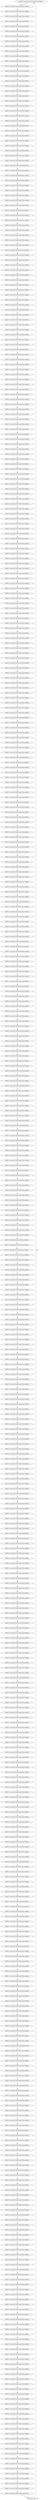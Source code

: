 digraph {
Node0x3ac73f0[label="LEGUP_F_main_BB_reducewindowloop_bodydim..."];
Node0x3ac7250[label="LEGUP_0"];
Node0x3ac7250 -> Node0x3ac73f0[label="start"];
Node0x3ac7250 -> Node0x3ac7250[label="~start"];
Node0x3ac75c0[label="LEGUP_F_main_BB_reducewindowloop_bodydim..."];
Node0x3ac73f0 -> Node0x3ac75c0;
Node0x3ac76d0[label="LEGUP_F_main_BB_reducewindowloop_bodydim..."];
Node0x3ac75c0 -> Node0x3ac76d0;
Node0x3ac7810[label="LEGUP_F_main_BB_reducewindowloop_bodydim..."];
Node0x3ac76d0 -> Node0x3ac7810;
Node0x3ac7950[label="LEGUP_F_main_BB_reducewindowloop_bodydim..."];
Node0x3ac7810 -> Node0x3ac7950;
Node0x3ac7a90[label="LEGUP_F_main_BB_reducewindowloop_bodydim..."];
Node0x3ac7950 -> Node0x3ac7a90;
Node0x3ac7bd0[label="LEGUP_F_main_BB_reducewindowloop_bodydim..."];
Node0x3ac7a90 -> Node0x3ac7bd0;
Node0x3ac7d10[label="LEGUP_F_main_BB_reducewindowloop_bodydim..."];
Node0x3ac7bd0 -> Node0x3ac7d10;
Node0x3ac7e50[label="LEGUP_F_main_BB_reducewindowloop_bodydim..."];
Node0x3ac7d10 -> Node0x3ac7e50;
Node0x3ac7f90[label="LEGUP_F_main_BB_reducewindowloop_bodydim..."];
Node0x3ac7e50 -> Node0x3ac7f90;
Node0x3c398b0[label="LEGUP_F_main_BB_reducewindowloop_bodydim..."];
Node0x3ac7f90 -> Node0x3c398b0;
Node0x3c399b0[label="LEGUP_F_main_BB_reducewindowloop_bodydim..."];
Node0x3c398b0 -> Node0x3c399b0;
Node0x3c39af0[label="LEGUP_F_main_BB_reducewindowloop_bodydim..."];
Node0x3c399b0 -> Node0x3c39af0;
Node0x3c39c30[label="LEGUP_F_main_BB_reducewindowloop_bodydim..."];
Node0x3c39af0 -> Node0x3c39c30;
Node0x3c39d70[label="LEGUP_F_main_BB_reducewindowloop_bodydim..."];
Node0x3c39c30 -> Node0x3c39d70;
Node0x3c39eb0[label="LEGUP_F_main_BB_reducewindowloop_bodydim..."];
Node0x3c39d70 -> Node0x3c39eb0;
Node0x3c39ff0[label="LEGUP_F_main_BB_reducewindowloop_bodydim..."];
Node0x3c39eb0 -> Node0x3c39ff0;
Node0x3c3a130[label="LEGUP_F_main_BB_reducewindowloop_bodydim..."];
Node0x3c39ff0 -> Node0x3c3a130;
Node0x3c3a270[label="LEGUP_F_main_BB_reducewindowloop_bodydim..."];
Node0x3c3a130 -> Node0x3c3a270;
Node0x3c3a3b0[label="LEGUP_F_main_BB_reducewindowloop_bodydim..."];
Node0x3c3a270 -> Node0x3c3a3b0;
Node0x3c3a4f0[label="LEGUP_F_main_BB_reducewindowloop_bodydim..."];
Node0x3c3a3b0 -> Node0x3c3a4f0;
Node0x3c3a630[label="LEGUP_F_main_BB_reducewindowloop_bodydim..."];
Node0x3c3a4f0 -> Node0x3c3a630;
Node0x3c3a770[label="LEGUP_F_main_BB_reducewindowloop_bodydim..."];
Node0x3c3a630 -> Node0x3c3a770;
Node0x3c3a8b0[label="LEGUP_F_main_BB_reducewindowloop_bodydim..."];
Node0x3c3a770 -> Node0x3c3a8b0;
Node0x3c3a9f0[label="LEGUP_F_main_BB_reducewindowloop_bodydim..."];
Node0x3c3a8b0 -> Node0x3c3a9f0;
Node0x3c3ab30[label="LEGUP_F_main_BB_reducewindowloop_bodydim..."];
Node0x3c3a9f0 -> Node0x3c3ab30;
Node0x3c3ac70[label="LEGUP_F_main_BB_reducewindowloop_bodydim..."];
Node0x3c3ab30 -> Node0x3c3ac70;
Node0x3c3adb0[label="LEGUP_F_main_BB_reducewindowloop_bodydim..."];
Node0x3c3ac70 -> Node0x3c3adb0;
Node0x3c3aef0[label="LEGUP_F_main_BB_reducewindowloop_bodydim..."];
Node0x3c3adb0 -> Node0x3c3aef0;
Node0x3c3b030[label="LEGUP_F_main_BB_reducewindowloop_bodydim..."];
Node0x3c3aef0 -> Node0x3c3b030;
Node0x3c3b170[label="LEGUP_F_main_BB_reducewindowloop_bodydim..."];
Node0x3c3b030 -> Node0x3c3b170;
Node0x3c3b2b0[label="LEGUP_F_main_BB_reducewindowloop_bodydim..."];
Node0x3c3b170 -> Node0x3c3b2b0;
Node0x3c3b3f0[label="LEGUP_F_main_BB_reducewindowloop_bodydim..."];
Node0x3c3b2b0 -> Node0x3c3b3f0;
Node0x3c3b530[label="LEGUP_F_main_BB_reducewindowloop_bodydim..."];
Node0x3c3b3f0 -> Node0x3c3b530;
Node0x3c3b670[label="LEGUP_F_main_BB_reducewindowloop_bodydim..."];
Node0x3c3b530 -> Node0x3c3b670;
Node0x3c3b7b0[label="LEGUP_F_main_BB_reducewindowloop_bodydim..."];
Node0x3c3b670 -> Node0x3c3b7b0;
Node0x3c3b8f0[label="LEGUP_F_main_BB_reducewindowloop_bodydim..."];
Node0x3c3b7b0 -> Node0x3c3b8f0;
Node0x3c3ba30[label="LEGUP_F_main_BB_reducewindowloop_bodydim..."];
Node0x3c3b8f0 -> Node0x3c3ba30;
Node0x3c3bb70[label="LEGUP_F_main_BB_reducewindowloop_bodydim..."];
Node0x3c3ba30 -> Node0x3c3bb70;
Node0x3c3bcb0[label="LEGUP_F_main_BB_reducewindowloop_bodydim..."];
Node0x3c3bb70 -> Node0x3c3bcb0;
Node0x3c3bdf0[label="LEGUP_F_main_BB_reducewindowloop_bodydim..."];
Node0x3c3bcb0 -> Node0x3c3bdf0;
Node0x3c3bf30[label="LEGUP_F_main_BB_reducewindowloop_bodydim..."];
Node0x3c3bdf0 -> Node0x3c3bf30;
Node0x3c3c070[label="LEGUP_F_main_BB_reducewindowloop_bodydim..."];
Node0x3c3bf30 -> Node0x3c3c070;
Node0x3c3c1b0[label="LEGUP_F_main_BB_reducewindowloop_bodydim..."];
Node0x3c3c070 -> Node0x3c3c1b0;
Node0x3c3c2f0[label="LEGUP_F_main_BB_reducewindowloop_bodydim..."];
Node0x3c3c1b0 -> Node0x3c3c2f0;
Node0x3c3c430[label="LEGUP_F_main_BB_reducewindowloop_bodydim..."];
Node0x3c3c2f0 -> Node0x3c3c430;
Node0x3c3c570[label="LEGUP_F_main_BB_reducewindowloop_bodydim..."];
Node0x3c3c430 -> Node0x3c3c570;
Node0x3c3c6b0[label="LEGUP_F_main_BB_reducewindowloop_bodydim..."];
Node0x3c3c570 -> Node0x3c3c6b0;
Node0x3c3c7f0[label="LEGUP_F_main_BB_reducewindowloop_bodydim..."];
Node0x3c3c6b0 -> Node0x3c3c7f0;
Node0x3c3c930[label="LEGUP_F_main_BB_reducewindowloop_bodydim..."];
Node0x3c3c7f0 -> Node0x3c3c930;
Node0x3c3ca70[label="LEGUP_F_main_BB_reducewindowloop_bodydim..."];
Node0x3c3c930 -> Node0x3c3ca70;
Node0x3c3cbb0[label="LEGUP_F_main_BB_reducewindowloop_bodydim..."];
Node0x3c3ca70 -> Node0x3c3cbb0;
Node0x3c3ccf0[label="LEGUP_F_main_BB_reducewindowloop_bodydim..."];
Node0x3c3cbb0 -> Node0x3c3ccf0;
Node0x3c3ce30[label="LEGUP_F_main_BB_reducewindowloop_bodydim..."];
Node0x3c3ccf0 -> Node0x3c3ce30;
Node0x3c3cf70[label="LEGUP_F_main_BB_reducewindowloop_bodydim..."];
Node0x3c3ce30 -> Node0x3c3cf70;
Node0x3c3d0b0[label="LEGUP_F_main_BB_reducewindowloop_bodydim..."];
Node0x3c3cf70 -> Node0x3c3d0b0;
Node0x3c3d1f0[label="LEGUP_F_main_BB_reducewindowloop_bodydim..."];
Node0x3c3d0b0 -> Node0x3c3d1f0;
Node0x3c3d330[label="LEGUP_F_main_BB_reducewindowloop_bodydim..."];
Node0x3c3d1f0 -> Node0x3c3d330;
Node0x3c3d470[label="LEGUP_F_main_BB_reducewindowloop_bodydim..."];
Node0x3c3d330 -> Node0x3c3d470;
Node0x3c3d5b0[label="LEGUP_F_main_BB_reducewindowloop_bodydim..."];
Node0x3c3d470 -> Node0x3c3d5b0;
Node0x3c3d6f0[label="LEGUP_F_main_BB_reducewindowloop_bodydim..."];
Node0x3c3d5b0 -> Node0x3c3d6f0;
Node0x3c3d830[label="LEGUP_F_main_BB_reducewindowloop_bodydim..."];
Node0x3c3d6f0 -> Node0x3c3d830;
Node0x3c3d970[label="LEGUP_F_main_BB_reducewindowloop_bodydim..."];
Node0x3c3d830 -> Node0x3c3d970;
Node0x3c3dab0[label="LEGUP_F_main_BB_reducewindowloop_bodydim..."];
Node0x3c3d970 -> Node0x3c3dab0;
Node0x3c3dbf0[label="LEGUP_F_main_BB_reducewindowloop_bodydim..."];
Node0x3c3dab0 -> Node0x3c3dbf0;
Node0x3c3dd30[label="LEGUP_F_main_BB_reducewindowloop_bodydim..."];
Node0x3c3dbf0 -> Node0x3c3dd30;
Node0x3c3de70[label="LEGUP_F_main_BB_reducewindowloop_bodydim..."];
Node0x3c3dd30 -> Node0x3c3de70;
Node0x3c3dfb0[label="LEGUP_F_main_BB_reducewindowloop_bodydim..."];
Node0x3c3de70 -> Node0x3c3dfb0;
Node0x3c3e0f0[label="LEGUP_F_main_BB_reducewindowloop_bodydim..."];
Node0x3c3dfb0 -> Node0x3c3e0f0;
Node0x3c3e230[label="LEGUP_F_main_BB_reducewindowloop_bodydim..."];
Node0x3c3e0f0 -> Node0x3c3e230;
Node0x3c3e370[label="LEGUP_F_main_BB_reducewindowloop_bodydim..."];
Node0x3c3e230 -> Node0x3c3e370;
Node0x3c3e4b0[label="LEGUP_F_main_BB_reducewindowloop_bodydim..."];
Node0x3c3e370 -> Node0x3c3e4b0;
Node0x3c3e5f0[label="LEGUP_F_main_BB_reducewindowloop_bodydim..."];
Node0x3c3e4b0 -> Node0x3c3e5f0;
Node0x3c3e730[label="LEGUP_F_main_BB_reducewindowloop_bodydim..."];
Node0x3c3e5f0 -> Node0x3c3e730;
Node0x3c3e870[label="LEGUP_F_main_BB_reducewindowloop_bodydim..."];
Node0x3c3e730 -> Node0x3c3e870;
Node0x3c3e9b0[label="LEGUP_F_main_BB_reducewindowloop_bodydim..."];
Node0x3c3e870 -> Node0x3c3e9b0;
Node0x3c3eaf0[label="LEGUP_F_main_BB_reducewindowloop_bodydim..."];
Node0x3c3e9b0 -> Node0x3c3eaf0;
Node0x3c3ec30[label="LEGUP_F_main_BB_reducewindowloop_bodydim..."];
Node0x3c3eaf0 -> Node0x3c3ec30;
Node0x3c3ed70[label="LEGUP_F_main_BB_reducewindowloop_bodydim..."];
Node0x3c3ec30 -> Node0x3c3ed70;
Node0x3c3eeb0[label="LEGUP_F_main_BB_reducewindowloop_bodydim..."];
Node0x3c3ed70 -> Node0x3c3eeb0;
Node0x3c3eff0[label="LEGUP_F_main_BB_reducewindowloop_bodydim..."];
Node0x3c3eeb0 -> Node0x3c3eff0;
Node0x3c3f130[label="LEGUP_F_main_BB_reducewindowloop_bodydim..."];
Node0x3c3eff0 -> Node0x3c3f130;
Node0x3c3f270[label="LEGUP_F_main_BB_reducewindowloop_bodydim..."];
Node0x3c3f130 -> Node0x3c3f270;
Node0x3c3f3b0[label="LEGUP_F_main_BB_reducewindowloop_bodydim..."];
Node0x3c3f270 -> Node0x3c3f3b0;
Node0x3c3f4f0[label="LEGUP_F_main_BB_reducewindowloop_bodydim..."];
Node0x3c3f3b0 -> Node0x3c3f4f0;
Node0x3c3f630[label="LEGUP_F_main_BB_reducewindowloop_bodydim..."];
Node0x3c3f4f0 -> Node0x3c3f630;
Node0x3c3f770[label="LEGUP_F_main_BB_reducewindowloop_bodydim..."];
Node0x3c3f630 -> Node0x3c3f770;
Node0x3c3f8b0[label="LEGUP_F_main_BB_reducewindowloop_bodydim..."];
Node0x3c3f770 -> Node0x3c3f8b0;
Node0x3c3f9f0[label="LEGUP_F_main_BB_reducewindowloop_bodydim..."];
Node0x3c3f8b0 -> Node0x3c3f9f0;
Node0x3c3fb30[label="LEGUP_F_main_BB_reducewindowloop_bodydim..."];
Node0x3c3f9f0 -> Node0x3c3fb30;
Node0x3c3fc70[label="LEGUP_F_main_BB_reducewindowloop_bodydim..."];
Node0x3c3fb30 -> Node0x3c3fc70;
Node0x3c3fdb0[label="LEGUP_F_main_BB_reducewindowloop_bodydim..."];
Node0x3c3fc70 -> Node0x3c3fdb0;
Node0x3c3fef0[label="LEGUP_F_main_BB_reducewindowloop_bodydim..."];
Node0x3c3fdb0 -> Node0x3c3fef0;
Node0x3c40030[label="LEGUP_F_main_BB_reducewindowloop_bodydim..."];
Node0x3c3fef0 -> Node0x3c40030;
Node0x3c40170[label="LEGUP_F_main_BB_reducewindowloop_bodydim..."];
Node0x3c40030 -> Node0x3c40170;
Node0x3c402b0[label="LEGUP_F_main_BB_reducewindowloop_bodydim..."];
Node0x3c40170 -> Node0x3c402b0;
Node0x3c403f0[label="LEGUP_F_main_BB_reducewindowloop_bodydim..."];
Node0x3c402b0 -> Node0x3c403f0;
Node0x3c40530[label="LEGUP_F_main_BB_reducewindowloop_bodydim..."];
Node0x3c403f0 -> Node0x3c40530;
Node0x3c40670[label="LEGUP_F_main_BB_reducewindowloop_bodydim..."];
Node0x3c40530 -> Node0x3c40670;
Node0x3c407b0[label="LEGUP_F_main_BB_reducewindowloop_bodydim..."];
Node0x3c40670 -> Node0x3c407b0;
Node0x3c408f0[label="LEGUP_F_main_BB_reducewindowloop_bodydim..."];
Node0x3c407b0 -> Node0x3c408f0;
Node0x3c40a30[label="LEGUP_F_main_BB_reducewindowloop_bodydim..."];
Node0x3c408f0 -> Node0x3c40a30;
Node0x3c40b70[label="LEGUP_F_main_BB_reducewindowloop_bodydim..."];
Node0x3c40a30 -> Node0x3c40b70;
Node0x3c40cb0[label="LEGUP_F_main_BB_reducewindowloop_bodydim..."];
Node0x3c40b70 -> Node0x3c40cb0;
Node0x3c40df0[label="LEGUP_F_main_BB_reducewindowloop_bodydim..."];
Node0x3c40cb0 -> Node0x3c40df0;
Node0x3c40f30[label="LEGUP_F_main_BB_reducewindowloop_bodydim..."];
Node0x3c40df0 -> Node0x3c40f30;
Node0x3c41070[label="LEGUP_F_main_BB_reducewindowloop_bodydim..."];
Node0x3c40f30 -> Node0x3c41070;
Node0x3c411b0[label="LEGUP_F_main_BB_reducewindowloop_bodydim..."];
Node0x3c41070 -> Node0x3c411b0;
Node0x3c412f0[label="LEGUP_F_main_BB_reducewindowloop_bodydim..."];
Node0x3c411b0 -> Node0x3c412f0;
Node0x3c41430[label="LEGUP_F_main_BB_reducewindowloop_bodydim..."];
Node0x3c412f0 -> Node0x3c41430;
Node0x3c41570[label="LEGUP_F_main_BB_reducewindowloop_bodydim..."];
Node0x3c41430 -> Node0x3c41570;
Node0x3c416b0[label="LEGUP_F_main_BB_reducewindowloop_bodydim..."];
Node0x3c41570 -> Node0x3c416b0;
Node0x3c417f0[label="LEGUP_F_main_BB_reducewindowloop_bodydim..."];
Node0x3c416b0 -> Node0x3c417f0;
Node0x3c41930[label="LEGUP_F_main_BB_reducewindowloop_bodydim..."];
Node0x3c417f0 -> Node0x3c41930;
Node0x3c41a70[label="LEGUP_F_main_BB_reducewindowloop_bodydim..."];
Node0x3c41930 -> Node0x3c41a70;
Node0x3c41bb0[label="LEGUP_F_main_BB_reducewindowloop_bodydim..."];
Node0x3c41a70 -> Node0x3c41bb0;
Node0x3c41cf0[label="LEGUP_F_main_BB_reducewindowloop_bodydim..."];
Node0x3c41bb0 -> Node0x3c41cf0;
Node0x3c41e30[label="LEGUP_F_main_BB_reducewindowloop_bodydim..."];
Node0x3c41cf0 -> Node0x3c41e30;
Node0x3c41f70[label="LEGUP_F_main_BB_reducewindowloop_bodydim..."];
Node0x3c41e30 -> Node0x3c41f70;
Node0x3c420b0[label="LEGUP_F_main_BB_reducewindowloop_bodydim..."];
Node0x3c41f70 -> Node0x3c420b0;
Node0x3c421f0[label="LEGUP_F_main_BB_reducewindowloop_bodydim..."];
Node0x3c420b0 -> Node0x3c421f0;
Node0x3c42330[label="LEGUP_F_main_BB_reducewindowloop_bodydim..."];
Node0x3c421f0 -> Node0x3c42330;
Node0x3c42470[label="LEGUP_F_main_BB_reducewindowloop_bodydim..."];
Node0x3c42330 -> Node0x3c42470;
Node0x3c425b0[label="LEGUP_F_main_BB_reducewindowloop_bodydim..."];
Node0x3c42470 -> Node0x3c425b0;
Node0x3c426f0[label="LEGUP_F_main_BB_reducewindowloop_bodydim..."];
Node0x3c425b0 -> Node0x3c426f0;
Node0x3c42830[label="LEGUP_F_main_BB_reducewindowloop_bodydim..."];
Node0x3c426f0 -> Node0x3c42830;
Node0x3c42970[label="LEGUP_F_main_BB_reducewindowloop_bodydim..."];
Node0x3c42830 -> Node0x3c42970;
Node0x3c42ab0[label="LEGUP_F_main_BB_reducewindowloop_bodydim..."];
Node0x3c42970 -> Node0x3c42ab0;
Node0x3c42bf0[label="LEGUP_F_main_BB_reducewindowloop_bodydim..."];
Node0x3c42ab0 -> Node0x3c42bf0;
Node0x3c42d30[label="LEGUP_F_main_BB_reducewindowloop_bodydim..."];
Node0x3c42bf0 -> Node0x3c42d30;
Node0x3c42e70[label="LEGUP_F_main_BB_reducewindowloop_bodydim..."];
Node0x3c42d30 -> Node0x3c42e70;
Node0x3c42fb0[label="LEGUP_F_main_BB_reducewindowloop_bodydim..."];
Node0x3c42e70 -> Node0x3c42fb0;
Node0x3c430f0[label="LEGUP_F_main_BB_reducewindowloop_bodydim..."];
Node0x3c42fb0 -> Node0x3c430f0;
Node0x3c43230[label="LEGUP_F_main_BB_reducewindowloop_bodydim..."];
Node0x3c430f0 -> Node0x3c43230;
Node0x3c43370[label="LEGUP_F_main_BB_reducewindowloop_bodydim..."];
Node0x3c43230 -> Node0x3c43370;
Node0x3c434b0[label="LEGUP_F_main_BB_reducewindowloop_bodydim..."];
Node0x3c43370 -> Node0x3c434b0;
Node0x3c435f0[label="LEGUP_F_main_BB_reducewindowloop_bodydim..."];
Node0x3c434b0 -> Node0x3c435f0;
Node0x3c43730[label="LEGUP_F_main_BB_reducewindowloop_bodydim..."];
Node0x3c435f0 -> Node0x3c43730;
Node0x3c43870[label="LEGUP_F_main_BB_reducewindowloop_bodydim..."];
Node0x3c43730 -> Node0x3c43870;
Node0x3c439b0[label="LEGUP_F_main_BB_reducewindowloop_bodydim..."];
Node0x3c43870 -> Node0x3c439b0;
Node0x3c43af0[label="LEGUP_F_main_BB_reducewindowloop_bodydim..."];
Node0x3c439b0 -> Node0x3c43af0;
Node0x3c43c30[label="LEGUP_F_main_BB_reducewindowloop_bodydim..."];
Node0x3c43af0 -> Node0x3c43c30;
Node0x3c43d70[label="LEGUP_F_main_BB_reducewindowloop_bodydim..."];
Node0x3c43c30 -> Node0x3c43d70;
Node0x3c43eb0[label="LEGUP_F_main_BB_reducewindowloop_bodydim..."];
Node0x3c43d70 -> Node0x3c43eb0;
Node0x3c43ff0[label="LEGUP_F_main_BB_reducewindowloop_bodydim..."];
Node0x3c43eb0 -> Node0x3c43ff0;
Node0x3c44130[label="LEGUP_F_main_BB_reducewindowloop_bodydim..."];
Node0x3c43ff0 -> Node0x3c44130;
Node0x3c44270[label="LEGUP_F_main_BB_reducewindowloop_bodydim..."];
Node0x3c44130 -> Node0x3c44270;
Node0x3c443b0[label="LEGUP_F_main_BB_reducewindowloop_bodydim..."];
Node0x3c44270 -> Node0x3c443b0;
Node0x3c444f0[label="LEGUP_F_main_BB_reducewindowloop_bodydim..."];
Node0x3c443b0 -> Node0x3c444f0;
Node0x3c44630[label="LEGUP_F_main_BB_reducewindowloop_bodydim..."];
Node0x3c444f0 -> Node0x3c44630;
Node0x3c44770[label="LEGUP_F_main_BB_reducewindowloop_bodydim..."];
Node0x3c44630 -> Node0x3c44770;
Node0x3c448b0[label="LEGUP_F_main_BB_reducewindowloop_bodydim..."];
Node0x3c44770 -> Node0x3c448b0;
Node0x3c449f0[label="LEGUP_F_main_BB_reducewindowloop_bodydim..."];
Node0x3c448b0 -> Node0x3c449f0;
Node0x3c44b30[label="LEGUP_F_main_BB_reducewindowloop_bodydim..."];
Node0x3c449f0 -> Node0x3c44b30;
Node0x3c44c70[label="LEGUP_F_main_BB_reducewindowloop_bodydim..."];
Node0x3c44b30 -> Node0x3c44c70;
Node0x3c44db0[label="LEGUP_F_main_BB_reducewindowloop_bodydim..."];
Node0x3c44c70 -> Node0x3c44db0;
Node0x3c44ef0[label="LEGUP_F_main_BB_reducewindowloop_bodydim..."];
Node0x3c44db0 -> Node0x3c44ef0;
Node0x3c45030[label="LEGUP_F_main_BB_reducewindowloop_bodydim..."];
Node0x3c44ef0 -> Node0x3c45030;
Node0x3c45170[label="LEGUP_F_main_BB_reducewindowloop_bodydim..."];
Node0x3c45030 -> Node0x3c45170;
Node0x3c452b0[label="LEGUP_F_main_BB_reducewindowloop_bodydim..."];
Node0x3c45170 -> Node0x3c452b0;
Node0x3c453f0[label="LEGUP_F_main_BB_reducewindowloop_bodydim..."];
Node0x3c452b0 -> Node0x3c453f0;
Node0x3c45530[label="LEGUP_F_main_BB_reducewindowloop_bodydim..."];
Node0x3c453f0 -> Node0x3c45530;
Node0x3c45670[label="LEGUP_F_main_BB_reducewindowloop_bodydim..."];
Node0x3c45530 -> Node0x3c45670;
Node0x3c457b0[label="LEGUP_F_main_BB_reducewindowloop_bodydim..."];
Node0x3c45670 -> Node0x3c457b0;
Node0x3c458f0[label="LEGUP_F_main_BB_reducewindowloop_bodydim..."];
Node0x3c457b0 -> Node0x3c458f0;
Node0x3c45a30[label="LEGUP_F_main_BB_reducewindowloop_bodydim..."];
Node0x3c458f0 -> Node0x3c45a30;
Node0x3c45b70[label="LEGUP_F_main_BB_reducewindowloop_bodydim..."];
Node0x3c45a30 -> Node0x3c45b70;
Node0x3c45cb0[label="LEGUP_F_main_BB_reducewindowloop_bodydim..."];
Node0x3c45b70 -> Node0x3c45cb0;
Node0x3c45df0[label="LEGUP_F_main_BB_reducewindowloop_bodydim..."];
Node0x3c45cb0 -> Node0x3c45df0;
Node0x3c45f30[label="LEGUP_F_main_BB_reducewindowloop_bodydim..."];
Node0x3c45df0 -> Node0x3c45f30;
Node0x3c46070[label="LEGUP_F_main_BB_reducewindowloop_bodydim..."];
Node0x3c45f30 -> Node0x3c46070;
Node0x3c461b0[label="LEGUP_F_main_BB_reducewindowloop_bodydim..."];
Node0x3c46070 -> Node0x3c461b0;
Node0x3c462f0[label="LEGUP_F_main_BB_reducewindowloop_bodydim..."];
Node0x3c461b0 -> Node0x3c462f0;
Node0x3c46430[label="LEGUP_F_main_BB_reducewindowloop_bodydim..."];
Node0x3c462f0 -> Node0x3c46430;
Node0x3c46570[label="LEGUP_F_main_BB_reducewindowloop_bodydim..."];
Node0x3c46430 -> Node0x3c46570;
Node0x3c466b0[label="LEGUP_F_main_BB_reducewindowloop_bodydim..."];
Node0x3c46570 -> Node0x3c466b0;
Node0x3c467f0[label="LEGUP_F_main_BB_reducewindowloop_bodydim..."];
Node0x3c466b0 -> Node0x3c467f0;
Node0x3c46930[label="LEGUP_F_main_BB_reducewindowloop_bodydim..."];
Node0x3c467f0 -> Node0x3c46930;
Node0x3c46a70[label="LEGUP_F_main_BB_reducewindowloop_bodydim..."];
Node0x3c46930 -> Node0x3c46a70;
Node0x3c46bb0[label="LEGUP_F_main_BB_reducewindowloop_bodydim..."];
Node0x3c46a70 -> Node0x3c46bb0;
Node0x3c46cf0[label="LEGUP_F_main_BB_reducewindowloop_bodydim..."];
Node0x3c46bb0 -> Node0x3c46cf0;
Node0x3c46e30[label="LEGUP_F_main_BB_reducewindowloop_bodydim..."];
Node0x3c46cf0 -> Node0x3c46e30;
Node0x3c46f70[label="LEGUP_F_main_BB_reducewindowloop_bodydim..."];
Node0x3c46e30 -> Node0x3c46f70;
Node0x3c470b0[label="LEGUP_F_main_BB_reducewindowloop_bodydim..."];
Node0x3c46f70 -> Node0x3c470b0;
Node0x3c471f0[label="LEGUP_F_main_BB_reducewindowloop_bodydim..."];
Node0x3c470b0 -> Node0x3c471f0;
Node0x3c47330[label="LEGUP_F_main_BB_reducewindowloop_bodydim..."];
Node0x3c471f0 -> Node0x3c47330;
Node0x3c47470[label="LEGUP_F_main_BB_reducewindowloop_bodydim..."];
Node0x3c47330 -> Node0x3c47470;
Node0x3c475b0[label="LEGUP_F_main_BB_reducewindowloop_bodydim..."];
Node0x3c47470 -> Node0x3c475b0;
Node0x3c476f0[label="LEGUP_F_main_BB_reducewindowloop_bodydim..."];
Node0x3c475b0 -> Node0x3c476f0;
Node0x3c47830[label="LEGUP_F_main_BB_reducewindowloop_bodydim..."];
Node0x3c476f0 -> Node0x3c47830;
Node0x3c47970[label="LEGUP_F_main_BB_reducewindowloop_bodydim..."];
Node0x3c47830 -> Node0x3c47970;
Node0x3c47ab0[label="LEGUP_F_main_BB_reducewindowloop_bodydim..."];
Node0x3c47970 -> Node0x3c47ab0;
Node0x3c47bf0[label="LEGUP_F_main_BB_reducewindowloop_bodydim..."];
Node0x3c47ab0 -> Node0x3c47bf0;
Node0x3c47d30[label="LEGUP_F_main_BB_reducewindowloop_bodydim..."];
Node0x3c47bf0 -> Node0x3c47d30;
Node0x3c47e70[label="LEGUP_F_main_BB_reducewindowloop_bodydim..."];
Node0x3c47d30 -> Node0x3c47e70;
Node0x3c47fb0[label="LEGUP_F_main_BB_reducewindowloop_bodydim..."];
Node0x3c47e70 -> Node0x3c47fb0;
Node0x3c480f0[label="LEGUP_F_main_BB_reducewindowloop_bodydim..."];
Node0x3c47fb0 -> Node0x3c480f0;
Node0x3c48230[label="LEGUP_F_main_BB_reducewindowloop_bodydim..."];
Node0x3c480f0 -> Node0x3c48230;
Node0x3c48370[label="LEGUP_F_main_BB_reducewindowloop_bodydim..."];
Node0x3c48230 -> Node0x3c48370;
Node0x3c484b0[label="LEGUP_F_main_BB_reducewindowloop_bodydim..."];
Node0x3c48370 -> Node0x3c484b0;
Node0x3c485f0[label="LEGUP_F_main_BB_reducewindowloop_bodydim..."];
Node0x3c484b0 -> Node0x3c485f0;
Node0x3c48730[label="LEGUP_F_main_BB_reducewindowloop_bodydim..."];
Node0x3c485f0 -> Node0x3c48730;
Node0x3c48870[label="LEGUP_F_main_BB_reducewindowloop_bodydim..."];
Node0x3c48730 -> Node0x3c48870;
Node0x3c489b0[label="LEGUP_F_main_BB_reducewindowloop_bodydim..."];
Node0x3c48870 -> Node0x3c489b0;
Node0x3c48af0[label="LEGUP_F_main_BB_reducewindowloop_bodydim..."];
Node0x3c489b0 -> Node0x3c48af0;
Node0x3c48c30[label="LEGUP_F_main_BB_reducewindowloop_bodydim..."];
Node0x3c48af0 -> Node0x3c48c30;
Node0x3c48d70[label="LEGUP_F_main_BB_reducewindowloop_bodydim..."];
Node0x3c48c30 -> Node0x3c48d70;
Node0x3c48eb0[label="LEGUP_F_main_BB_reducewindowloop_bodydim..."];
Node0x3c48d70 -> Node0x3c48eb0;
Node0x3c48ff0[label="LEGUP_F_main_BB_reducewindowloop_bodydim..."];
Node0x3c48eb0 -> Node0x3c48ff0;
Node0x3c49130[label="LEGUP_F_main_BB_reducewindowloop_bodydim..."];
Node0x3c48ff0 -> Node0x3c49130;
Node0x3c49270[label="LEGUP_F_main_BB_reducewindowloop_bodydim..."];
Node0x3c49130 -> Node0x3c49270;
Node0x3c493b0[label="LEGUP_F_main_BB_reducewindowloop_bodydim..."];
Node0x3c49270 -> Node0x3c493b0;
Node0x3c494f0[label="LEGUP_F_main_BB_reducewindowloop_bodydim..."];
Node0x3c493b0 -> Node0x3c494f0;
Node0x3c49630[label="LEGUP_F_main_BB_reducewindowloop_bodydim..."];
Node0x3c494f0 -> Node0x3c49630;
Node0x3c49770[label="LEGUP_F_main_BB_reducewindowloop_bodydim..."];
Node0x3c49630 -> Node0x3c49770;
Node0x3c498b0[label="LEGUP_F_main_BB_reducewindowloop_bodydim..."];
Node0x3c49770 -> Node0x3c498b0;
Node0x3c499f0[label="LEGUP_F_main_BB_reducewindowloop_bodydim..."];
Node0x3c498b0 -> Node0x3c499f0;
Node0x3c49b30[label="LEGUP_F_main_BB_reducewindowloop_bodydim..."];
Node0x3c499f0 -> Node0x3c49b30;
Node0x3c49c70[label="LEGUP_F_main_BB_reducewindowloop_bodydim..."];
Node0x3c49b30 -> Node0x3c49c70;
Node0x3c49db0[label="LEGUP_F_main_BB_reducewindowloop_bodydim..."];
Node0x3c49c70 -> Node0x3c49db0;
Node0x3c49ef0[label="LEGUP_F_main_BB_reducewindowloop_bodydim..."];
Node0x3c49db0 -> Node0x3c49ef0;
Node0x3c4a030[label="LEGUP_F_main_BB_reducewindowloop_bodydim..."];
Node0x3c49ef0 -> Node0x3c4a030;
Node0x3c4a170[label="LEGUP_F_main_BB_reducewindowloop_bodydim..."];
Node0x3c4a030 -> Node0x3c4a170;
Node0x3c4a2b0[label="LEGUP_F_main_BB_reducewindowloop_bodydim..."];
Node0x3c4a170 -> Node0x3c4a2b0;
Node0x3c4a3f0[label="LEGUP_F_main_BB_reducewindowloop_bodydim..."];
Node0x3c4a2b0 -> Node0x3c4a3f0;
Node0x3c4a530[label="LEGUP_F_main_BB_reducewindowloop_bodydim..."];
Node0x3c4a3f0 -> Node0x3c4a530;
Node0x3c4a670[label="LEGUP_F_main_BB_reducewindowloop_bodydim..."];
Node0x3c4a530 -> Node0x3c4a670;
Node0x3c4a7b0[label="LEGUP_F_main_BB_reducewindowloop_bodydim..."];
Node0x3c4a670 -> Node0x3c4a7b0;
Node0x3c4a8f0[label="LEGUP_F_main_BB_reducewindowloop_bodydim..."];
Node0x3c4a7b0 -> Node0x3c4a8f0;
Node0x3c4aa30[label="LEGUP_F_main_BB_reducewindowloop_bodydim..."];
Node0x3c4a8f0 -> Node0x3c4aa30;
Node0x3c4ab70[label="LEGUP_F_main_BB_reducewindowloop_bodydim..."];
Node0x3c4aa30 -> Node0x3c4ab70;
Node0x3c4acb0[label="LEGUP_F_main_BB_reducewindowloop_bodydim..."];
Node0x3c4ab70 -> Node0x3c4acb0;
Node0x3c4adf0[label="LEGUP_F_main_BB_reducewindowloop_bodydim..."];
Node0x3c4acb0 -> Node0x3c4adf0;
Node0x3c4af30[label="LEGUP_F_main_BB_reducewindowloop_bodydim..."];
Node0x3c4adf0 -> Node0x3c4af30;
Node0x3c4b070[label="LEGUP_F_main_BB_reducewindowloop_bodydim..."];
Node0x3c4af30 -> Node0x3c4b070;
Node0x3c4b1b0[label="LEGUP_F_main_BB_reducewindowloop_bodydim..."];
Node0x3c4b070 -> Node0x3c4b1b0;
Node0x3c4b2f0[label="LEGUP_F_main_BB_reducewindowloop_bodydim..."];
Node0x3c4b1b0 -> Node0x3c4b2f0;
Node0x3c4b430[label="LEGUP_F_main_BB_reducewindowloop_bodydim..."];
Node0x3c4b2f0 -> Node0x3c4b430;
Node0x3c4b570[label="LEGUP_F_main_BB_reducewindowloop_bodydim..."];
Node0x3c4b430 -> Node0x3c4b570;
Node0x3c4b6b0[label="LEGUP_F_main_BB_reducewindowloop_bodydim..."];
Node0x3c4b570 -> Node0x3c4b6b0;
Node0x3c4b7f0[label="LEGUP_F_main_BB_reducewindowloop_bodydim..."];
Node0x3c4b6b0 -> Node0x3c4b7f0;
Node0x3c4b930[label="LEGUP_F_main_BB_reducewindowloop_bodydim..."];
Node0x3c4b7f0 -> Node0x3c4b930;
Node0x3c4ba70[label="LEGUP_F_main_BB_reducewindowloop_bodydim..."];
Node0x3c4b930 -> Node0x3c4ba70;
Node0x3c4bbb0[label="LEGUP_F_main_BB_reducewindowloop_bodydim..."];
Node0x3c4ba70 -> Node0x3c4bbb0;
Node0x3c4bcf0[label="LEGUP_F_main_BB_reducewindowloop_bodydim..."];
Node0x3c4bbb0 -> Node0x3c4bcf0;
Node0x3c4be30[label="LEGUP_F_main_BB_reducewindowloop_bodydim..."];
Node0x3c4bcf0 -> Node0x3c4be30;
Node0x3c4bf70[label="LEGUP_F_main_BB_reducewindowloop_bodydim..."];
Node0x3c4be30 -> Node0x3c4bf70;
Node0x3c4c0b0[label="LEGUP_F_main_BB_reducewindowloop_bodydim..."];
Node0x3c4bf70 -> Node0x3c4c0b0;
Node0x3c4c1f0[label="LEGUP_F_main_BB_reducewindowloop_bodydim..."];
Node0x3c4c0b0 -> Node0x3c4c1f0;
Node0x3c4c330[label="LEGUP_F_main_BB_reducewindowloop_bodydim..."];
Node0x3c4c1f0 -> Node0x3c4c330;
Node0x3c4c470[label="LEGUP_F_main_BB_reducewindowloop_bodydim..."];
Node0x3c4c330 -> Node0x3c4c470;
Node0x3c4c5b0[label="LEGUP_F_main_BB_reducewindowloop_bodydim..."];
Node0x3c4c470 -> Node0x3c4c5b0;
Node0x3c4c6f0[label="LEGUP_F_main_BB_reducewindowloop_bodydim..."];
Node0x3c4c5b0 -> Node0x3c4c6f0;
Node0x3c4c830[label="LEGUP_F_main_BB_reducewindowloop_bodydim..."];
Node0x3c4c6f0 -> Node0x3c4c830;
Node0x3c4c970[label="LEGUP_F_main_BB_reducewindowloop_bodydim..."];
Node0x3c4c830 -> Node0x3c4c970;
Node0x3c4cab0[label="LEGUP_F_main_BB_reducewindowloop_bodydim..."];
Node0x3c4c970 -> Node0x3c4cab0;
Node0x3c4cbf0[label="LEGUP_F_main_BB_reducewindowloop_bodydim..."];
Node0x3c4cab0 -> Node0x3c4cbf0;
Node0x3c4cd30[label="LEGUP_F_main_BB_reducewindowloop_bodydim..."];
Node0x3c4cbf0 -> Node0x3c4cd30;
Node0x3c4ce70[label="LEGUP_F_main_BB_reducewindowloop_bodydim..."];
Node0x3c4cd30 -> Node0x3c4ce70;
Node0x3c4cfb0[label="LEGUP_F_main_BB_reducewindowloop_bodydim..."];
Node0x3c4ce70 -> Node0x3c4cfb0;
Node0x3c4d0f0[label="LEGUP_F_main_BB_reducewindowloop_bodydim..."];
Node0x3c4cfb0 -> Node0x3c4d0f0;
Node0x3c4d230[label="LEGUP_F_main_BB_reducewindowloop_bodydim..."];
Node0x3c4d0f0 -> Node0x3c4d230;
Node0x3c4d370[label="LEGUP_F_main_BB_reducewindowloop_bodydim..."];
Node0x3c4d230 -> Node0x3c4d370;
Node0x3c4d4b0[label="LEGUP_F_main_BB_reducewindowloop_bodydim..."];
Node0x3c4d370 -> Node0x3c4d4b0;
Node0x3c4d5f0[label="LEGUP_F_main_BB_reducewindowloop_bodydim..."];
Node0x3c4d4b0 -> Node0x3c4d5f0;
Node0x3c4d730[label="LEGUP_F_main_BB_reducewindowloop_bodydim..."];
Node0x3c4d5f0 -> Node0x3c4d730;
Node0x3c4d870[label="LEGUP_F_main_BB_reducewindowloop_bodydim..."];
Node0x3c4d730 -> Node0x3c4d870;
Node0x3c4d9b0[label="LEGUP_F_main_BB_reducewindowloop_bodydim..."];
Node0x3c4d870 -> Node0x3c4d9b0;
Node0x3c4daf0[label="LEGUP_F_main_BB_reducewindowloop_bodydim..."];
Node0x3c4d9b0 -> Node0x3c4daf0;
Node0x3c4dc30[label="LEGUP_F_main_BB_reducewindowloop_bodydim..."];
Node0x3c4daf0 -> Node0x3c4dc30;
Node0x3c4dd70[label="LEGUP_F_main_BB_reducewindowloop_bodydim..."];
Node0x3c4dc30 -> Node0x3c4dd70;
Node0x3c4deb0[label="LEGUP_F_main_BB_reducewindowloop_bodydim..."];
Node0x3c4dd70 -> Node0x3c4deb0;
Node0x3c4dff0[label="LEGUP_F_main_BB_reducewindowloop_bodydim..."];
Node0x3c4deb0 -> Node0x3c4dff0;
Node0x3c4e130[label="LEGUP_F_main_BB_reducewindowloop_bodydim..."];
Node0x3c4dff0 -> Node0x3c4e130;
Node0x3c4e270[label="LEGUP_F_main_BB_reducewindowloop_bodydim..."];
Node0x3c4e130 -> Node0x3c4e270;
Node0x3c4e3b0[label="LEGUP_F_main_BB_reducewindowloop_bodydim..."];
Node0x3c4e270 -> Node0x3c4e3b0;
Node0x3c4e4f0[label="LEGUP_F_main_BB_reducewindowloop_bodydim..."];
Node0x3c4e3b0 -> Node0x3c4e4f0;
Node0x3c4e630[label="LEGUP_F_main_BB_reducewindowloop_bodydim..."];
Node0x3c4e4f0 -> Node0x3c4e630;
Node0x3c4e770[label="LEGUP_F_main_BB_reducewindowloop_bodydim..."];
Node0x3c4e630 -> Node0x3c4e770;
Node0x3bacb30[label="LEGUP_F_main_BB_reducewindowloop_bodydim..."];
Node0x3c4e770 -> Node0x3bacb30;
Node0x3bacc70[label="LEGUP_F_main_BB_reducewindowloop_bodydim..."];
Node0x3bacb30 -> Node0x3bacc70;
Node0x3bacdb0[label="LEGUP_F_main_BB_reducewindowloop_bodydim..."];
Node0x3bacc70 -> Node0x3bacdb0;
Node0x3bacef0[label="LEGUP_F_main_BB_reducewindowloop_bodydim..."];
Node0x3bacdb0 -> Node0x3bacef0;
Node0x3bad030[label="LEGUP_F_main_BB_reducewindowloop_bodydim..."];
Node0x3bacef0 -> Node0x3bad030;
Node0x3bad170[label="LEGUP_F_main_BB_reducewindowloop_bodydim..."];
Node0x3bad030 -> Node0x3bad170;
Node0x3bad2b0[label="LEGUP_F_main_BB_reducewindowloop_bodydim..."];
Node0x3bad170 -> Node0x3bad2b0;
Node0x3bad3f0[label="LEGUP_F_main_BB_reducewindowloop_bodydim..."];
Node0x3bad2b0 -> Node0x3bad3f0;
Node0x3bad530[label="LEGUP_F_main_BB_reducewindowloop_bodydim..."];
Node0x3bad3f0 -> Node0x3bad530;
Node0x3bad670[label="LEGUP_F_main_BB_reducewindowloop_bodydim..."];
Node0x3bad530 -> Node0x3bad670;
Node0x3bad7b0[label="LEGUP_F_main_BB_reducewindowloop_bodydim..."];
Node0x3bad670 -> Node0x3bad7b0;
Node0x3bad8f0[label="LEGUP_F_main_BB_reducewindowloop_bodydim..."];
Node0x3bad7b0 -> Node0x3bad8f0;
Node0x3bada30[label="LEGUP_F_main_BB_reducewindowloop_bodydim..."];
Node0x3bad8f0 -> Node0x3bada30;
Node0x3badb70[label="LEGUP_F_main_BB_reducewindowloop_bodydim..."];
Node0x3bada30 -> Node0x3badb70;
Node0x3badcb0[label="LEGUP_F_main_BB_reducewindowloop_bodydim..."];
Node0x3badb70 -> Node0x3badcb0;
Node0x3baddf0[label="LEGUP_F_main_BB_reducewindowloop_bodydim..."];
Node0x3badcb0 -> Node0x3baddf0;
Node0x3badf30[label="LEGUP_F_main_BB_reducewindowloop_bodydim..."];
Node0x3baddf0 -> Node0x3badf30;
Node0x3bae070[label="LEGUP_F_main_BB_reducewindowloop_bodydim..."];
Node0x3badf30 -> Node0x3bae070;
Node0x3bae1b0[label="LEGUP_F_main_BB_reducewindowloop_bodydim..."];
Node0x3bae070 -> Node0x3bae1b0;
Node0x3bae2f0[label="LEGUP_F_main_BB_reducewindowloop_bodydim..."];
Node0x3bae1b0 -> Node0x3bae2f0;
Node0x3bae430[label="LEGUP_F_main_BB_reducewindowloop_bodydim..."];
Node0x3bae2f0 -> Node0x3bae430;
Node0x3bae570[label="LEGUP_F_main_BB_reducewindowloop_bodydim..."];
Node0x3bae430 -> Node0x3bae570;
Node0x3bae6b0[label="LEGUP_F_main_BB_reducewindowloop_bodydim..."];
Node0x3bae570 -> Node0x3bae6b0;
Node0x3bae7f0[label="LEGUP_F_main_BB_reducewindowloop_bodydim..."];
Node0x3bae6b0 -> Node0x3bae7f0;
Node0x3bae930[label="LEGUP_F_main_BB_reducewindowloop_bodydim..."];
Node0x3bae7f0 -> Node0x3bae930;
Node0x3baea70[label="LEGUP_F_main_BB_reducewindowloop_bodydim..."];
Node0x3bae930 -> Node0x3baea70;
Node0x3baebb0[label="LEGUP_F_main_BB_reducewindowloop_bodydim..."];
Node0x3baea70 -> Node0x3baebb0;
Node0x3baecf0[label="LEGUP_F_main_BB_reducewindowloop_bodydim..."];
Node0x3baebb0 -> Node0x3baecf0;
Node0x3baee30[label="LEGUP_F_main_BB_reducewindowloop_bodydim..."];
Node0x3baecf0 -> Node0x3baee30;
Node0x3baef70[label="LEGUP_F_main_BB_reducewindowloop_bodydim..."];
Node0x3baee30 -> Node0x3baef70;
Node0x3baf0b0[label="LEGUP_F_main_BB_reducewindowloop_bodydim..."];
Node0x3baef70 -> Node0x3baf0b0;
Node0x3baf1f0[label="LEGUP_F_main_BB_reducewindowloop_bodydim..."];
Node0x3baf0b0 -> Node0x3baf1f0;
Node0x3baf330[label="LEGUP_F_main_BB_reducewindowloop_bodydim..."];
Node0x3baf1f0 -> Node0x3baf330;
Node0x3baf470[label="LEGUP_F_main_BB_reducewindowloop_bodydim..."];
Node0x3baf330 -> Node0x3baf470;
Node0x3baf5b0[label="LEGUP_F_main_BB_reducewindowloop_bodydim..."];
Node0x3baf470 -> Node0x3baf5b0;
Node0x3baf6f0[label="LEGUP_F_main_BB_reducewindowloop_bodydim..."];
Node0x3baf5b0 -> Node0x3baf6f0;
Node0x3baf830[label="LEGUP_F_main_BB_reducewindowloop_bodydim..."];
Node0x3baf6f0 -> Node0x3baf830;
Node0x3baf970[label="LEGUP_F_main_BB_reducewindowloop_bodydim..."];
Node0x3baf830 -> Node0x3baf970;
Node0x3bafab0[label="LEGUP_F_main_BB_reducewindowloop_bodydim..."];
Node0x3baf970 -> Node0x3bafab0;
Node0x3bafbf0[label="LEGUP_F_main_BB_reducewindowloop_bodydim..."];
Node0x3bafab0 -> Node0x3bafbf0;
Node0x3bafd30[label="LEGUP_F_main_BB_reducewindowloop_bodydim..."];
Node0x3bafbf0 -> Node0x3bafd30;
Node0x3bafe70[label="LEGUP_F_main_BB_reducewindowloop_bodydim..."];
Node0x3bafd30 -> Node0x3bafe70;
Node0x3baffb0[label="LEGUP_F_main_BB_reducewindowloop_bodydim..."];
Node0x3bafe70 -> Node0x3baffb0;
Node0x3bb00f0[label="LEGUP_F_main_BB_reducewindowloop_bodydim..."];
Node0x3baffb0 -> Node0x3bb00f0;
Node0x3bb0230[label="LEGUP_F_main_BB_reducewindowloop_bodydim..."];
Node0x3bb00f0 -> Node0x3bb0230;
Node0x3bb0370[label="LEGUP_F_main_BB_reducewindowloop_bodydim..."];
Node0x3bb0230 -> Node0x3bb0370;
Node0x3bb04b0[label="LEGUP_F_main_BB_reducewindowloop_bodydim..."];
Node0x3bb0370 -> Node0x3bb04b0;
Node0x3bb05f0[label="LEGUP_F_main_BB_reducewindowloop_bodydim..."];
Node0x3bb04b0 -> Node0x3bb05f0;
Node0x3bb0730[label="LEGUP_F_main_BB_reducewindowloop_bodydim..."];
Node0x3bb05f0 -> Node0x3bb0730;
Node0x3bb0870[label="LEGUP_F_main_BB_reducewindowloop_bodydim..."];
Node0x3bb0730 -> Node0x3bb0870;
Node0x3bb09b0[label="LEGUP_F_main_BB_reducewindowloop_bodydim..."];
Node0x3bb0870 -> Node0x3bb09b0;
Node0x3bb0af0[label="LEGUP_F_main_BB_reducewindowloop_bodydim..."];
Node0x3bb09b0 -> Node0x3bb0af0;
Node0x3bb0c30[label="LEGUP_F_main_BB_reducewindowloop_bodydim..."];
Node0x3bb0af0 -> Node0x3bb0c30;
Node0x3bb0d70[label="LEGUP_F_main_BB_reducewindowloop_bodydim..."];
Node0x3bb0c30 -> Node0x3bb0d70;
Node0x3bb0eb0[label="LEGUP_F_main_BB_reducewindowloop_bodydim..."];
Node0x3bb0d70 -> Node0x3bb0eb0;
Node0x3bb0ff0[label="LEGUP_F_main_BB_reducewindowloop_bodydim..."];
Node0x3bb0eb0 -> Node0x3bb0ff0;
Node0x3bb1130[label="LEGUP_F_main_BB_reducewindowloop_bodydim..."];
Node0x3bb0ff0 -> Node0x3bb1130;
Node0x3bb1270[label="LEGUP_F_main_BB_reducewindowloop_bodydim..."];
Node0x3bb1130 -> Node0x3bb1270;
Node0x3bb13b0[label="LEGUP_F_main_BB_reducewindowloop_bodydim..."];
Node0x3bb1270 -> Node0x3bb13b0;
Node0x3bb14f0[label="LEGUP_F_main_BB_reducewindowloop_bodydim..."];
Node0x3bb13b0 -> Node0x3bb14f0;
Node0x3bb1630[label="LEGUP_F_main_BB_reducewindowloop_bodydim..."];
Node0x3bb14f0 -> Node0x3bb1630;
Node0x3bb1770[label="LEGUP_F_main_BB_reducewindowloop_bodydim..."];
Node0x3bb1630 -> Node0x3bb1770;
Node0x3bb18b0[label="LEGUP_F_main_BB_reducewindowloop_bodydim..."];
Node0x3bb1770 -> Node0x3bb18b0;
Node0x3bb19f0[label="LEGUP_F_main_BB_reducewindowloop_bodydim..."];
Node0x3bb18b0 -> Node0x3bb19f0;
Node0x3bb1b30[label="LEGUP_F_main_BB_reducewindowloop_bodydim..."];
Node0x3bb19f0 -> Node0x3bb1b30;
Node0x3bb1c70[label="LEGUP_F_main_BB_reducewindowloop_bodydim..."];
Node0x3bb1b30 -> Node0x3bb1c70;
Node0x3bb1db0[label="LEGUP_F_main_BB_reducewindowloop_bodydim..."];
Node0x3bb1c70 -> Node0x3bb1db0;
Node0x3bb1ef0[label="LEGUP_F_main_BB_reducewindowloop_bodydim..."];
Node0x3bb1db0 -> Node0x3bb1ef0;
Node0x3bb2030[label="LEGUP_F_main_BB_reducewindowloop_bodydim..."];
Node0x3bb1ef0 -> Node0x3bb2030;
Node0x3bb2170[label="LEGUP_F_main_BB_reducewindowloop_bodydim..."];
Node0x3bb2030 -> Node0x3bb2170;
Node0x3bb22b0[label="LEGUP_F_main_BB_reducewindowloop_bodydim..."];
Node0x3bb2170 -> Node0x3bb22b0;
Node0x3bb23f0[label="LEGUP_F_main_BB_reducewindowloop_bodydim..."];
Node0x3bb22b0 -> Node0x3bb23f0;
Node0x3bb2530[label="LEGUP_F_main_BB_reducewindowloop_bodydim..."];
Node0x3bb23f0 -> Node0x3bb2530;
Node0x3bb2670[label="LEGUP_F_main_BB_reducewindowloop_bodydim..."];
Node0x3bb2530 -> Node0x3bb2670;
Node0x3bb27b0[label="LEGUP_F_main_BB_reducewindowloop_bodydim..."];
Node0x3bb2670 -> Node0x3bb27b0;
Node0x3bb28f0[label="LEGUP_F_main_BB_reducewindowloop_bodydim..."];
Node0x3bb27b0 -> Node0x3bb28f0;
Node0x3bb2a30[label="LEGUP_F_main_BB_reducewindowloop_bodydim..."];
Node0x3bb28f0 -> Node0x3bb2a30;
Node0x3bb2b70[label="LEGUP_F_main_BB_reducewindowloop_bodydim..."];
Node0x3bb2a30 -> Node0x3bb2b70;
Node0x3bb2cb0[label="LEGUP_F_main_BB_reducewindowloop_bodydim..."];
Node0x3bb2b70 -> Node0x3bb2cb0;
Node0x3bb2df0[label="LEGUP_F_main_BB_reducewindowloop_bodydim..."];
Node0x3bb2cb0 -> Node0x3bb2df0;
Node0x3bb2f30[label="LEGUP_F_main_BB_reducewindowloop_bodydim..."];
Node0x3bb2df0 -> Node0x3bb2f30;
Node0x3bb3070[label="LEGUP_F_main_BB_reducewindowloop_bodydim..."];
Node0x3bb2f30 -> Node0x3bb3070;
Node0x3bb31b0[label="LEGUP_F_main_BB_reducewindowloop_bodydim..."];
Node0x3bb3070 -> Node0x3bb31b0;
Node0x3bb32f0[label="LEGUP_F_main_BB_reducewindowloop_bodydim..."];
Node0x3bb31b0 -> Node0x3bb32f0;
Node0x3bb3430[label="LEGUP_F_main_BB_reducewindowloop_bodydim..."];
Node0x3bb32f0 -> Node0x3bb3430;
Node0x3bb3570[label="LEGUP_F_main_BB_reducewindowloop_bodydim..."];
Node0x3bb3430 -> Node0x3bb3570;
Node0x3bb36b0[label="LEGUP_F_main_BB_reducewindowloop_bodydim..."];
Node0x3bb3570 -> Node0x3bb36b0;
Node0x3bb37f0[label="LEGUP_F_main_BB_reducewindowloop_bodydim..."];
Node0x3bb36b0 -> Node0x3bb37f0;
Node0x3bb3930[label="LEGUP_F_main_BB_reducewindowloop_bodydim..."];
Node0x3bb37f0 -> Node0x3bb3930;
Node0x3bb3a70[label="LEGUP_F_main_BB_reducewindowloop_bodydim..."];
Node0x3bb3930 -> Node0x3bb3a70;
Node0x3bb3bb0[label="LEGUP_F_main_BB_reducewindowloop_bodydim..."];
Node0x3bb3a70 -> Node0x3bb3bb0;
Node0x3bb3cf0[label="LEGUP_F_main_BB_reducewindowloop_bodydim..."];
Node0x3bb3bb0 -> Node0x3bb3cf0;
Node0x3bb3e30[label="LEGUP_F_main_BB_reducewindowloop_bodydim..."];
Node0x3bb3cf0 -> Node0x3bb3e30;
Node0x3bb3f70[label="LEGUP_F_main_BB_reducewindowloop_bodydim..."];
Node0x3bb3e30 -> Node0x3bb3f70;
Node0x3bb40b0[label="LEGUP_F_main_BB_reducewindowloop_bodydim..."];
Node0x3bb3f70 -> Node0x3bb40b0;
Node0x3bb41f0[label="LEGUP_F_main_BB_reducewindowloop_bodydim..."];
Node0x3bb40b0 -> Node0x3bb41f0;
Node0x3bb4330[label="LEGUP_F_main_BB_reducewindowloop_bodydim..."];
Node0x3bb41f0 -> Node0x3bb4330;
Node0x3bb4470[label="LEGUP_F_main_BB_reducewindowloop_bodydim..."];
Node0x3bb4330 -> Node0x3bb4470;
Node0x3bb45b0[label="LEGUP_F_main_BB_reducewindowloop_bodydim..."];
Node0x3bb4470 -> Node0x3bb45b0;
Node0x3bb46f0[label="LEGUP_F_main_BB_reducewindowloop_bodydim..."];
Node0x3bb45b0 -> Node0x3bb46f0;
Node0x3bb4830[label="LEGUP_F_main_BB_reducewindowloop_bodydim..."];
Node0x3bb46f0 -> Node0x3bb4830;
Node0x3bb4970[label="LEGUP_F_main_BB_reducewindowloop_bodydim..."];
Node0x3bb4830 -> Node0x3bb4970;
Node0x3bb4ab0[label="LEGUP_F_main_BB_reducewindowloop_bodydim..."];
Node0x3bb4970 -> Node0x3bb4ab0;
Node0x3bb4bf0[label="LEGUP_F_main_BB_reducewindowloop_bodydim..."];
Node0x3bb4ab0 -> Node0x3bb4bf0;
Node0x3bb4d30[label="LEGUP_F_main_BB_reducewindowloop_bodydim..."];
Node0x3bb4bf0 -> Node0x3bb4d30;
Node0x3bb4e70[label="LEGUP_F_main_BB_reducewindowloop_bodydim..."];
Node0x3bb4d30 -> Node0x3bb4e70;
Node0x3bb4fb0[label="LEGUP_F_main_BB_reducewindowloop_bodydim..."];
Node0x3bb4e70 -> Node0x3bb4fb0;
Node0x3bb50f0[label="LEGUP_F_main_BB_reducewindowloop_bodydim..."];
Node0x3bb4fb0 -> Node0x3bb50f0;
Node0x3bb5230[label="LEGUP_F_main_BB_reducewindowloop_bodydim..."];
Node0x3bb50f0 -> Node0x3bb5230;
Node0x3bb5370[label="LEGUP_F_main_BB_reducewindowloop_bodydim..."];
Node0x3bb5230 -> Node0x3bb5370;
Node0x3bb54b0[label="LEGUP_F_main_BB_reducewindowloop_bodydim..."];
Node0x3bb5370 -> Node0x3bb54b0;
Node0x3bb55f0[label="LEGUP_F_main_BB_reducewindowloop_bodydim..."];
Node0x3bb54b0 -> Node0x3bb55f0;
Node0x3bb5730[label="LEGUP_F_main_BB_reducewindowloop_bodydim..."];
Node0x3bb55f0 -> Node0x3bb5730;
Node0x3bb5870[label="LEGUP_F_main_BB_reducewindowloop_bodydim..."];
Node0x3bb5730 -> Node0x3bb5870;
Node0x3bb59b0[label="LEGUP_F_main_BB_reducewindowloop_bodydim..."];
Node0x3bb5870 -> Node0x3bb59b0;
Node0x3bb5af0[label="LEGUP_F_main_BB_reducewindowloop_bodydim..."];
Node0x3bb59b0 -> Node0x3bb5af0;
Node0x3bb5c30[label="LEGUP_F_main_BB_reducewindowloop_bodydim..."];
Node0x3bb5af0 -> Node0x3bb5c30;
Node0x3bb5d70[label="LEGUP_F_main_BB_reducewindowloop_bodydim..."];
Node0x3bb5c30 -> Node0x3bb5d70;
Node0x3bb5eb0[label="LEGUP_F_main_BB_reducewindowloop_bodydim..."];
Node0x3bb5d70 -> Node0x3bb5eb0;
Node0x3bb5ff0[label="LEGUP_F_main_BB_reducewindowloop_bodydim..."];
Node0x3bb5eb0 -> Node0x3bb5ff0;
Node0x3bb6130[label="LEGUP_F_main_BB_reducewindowloop_bodydim..."];
Node0x3bb5ff0 -> Node0x3bb6130;
Node0x3bb6270[label="LEGUP_F_main_BB_reducewindowloop_bodydim..."];
Node0x3bb6130 -> Node0x3bb6270;
Node0x3bb63b0[label="LEGUP_F_main_BB_reducewindowloop_bodydim..."];
Node0x3bb6270 -> Node0x3bb63b0;
Node0x3bb64f0[label="LEGUP_F_main_BB_reducewindowloop_bodydim..."];
Node0x3bb63b0 -> Node0x3bb64f0;
Node0x3bb6630[label="LEGUP_F_main_BB_reducewindowloop_bodydim..."];
Node0x3bb64f0 -> Node0x3bb6630;
Node0x3bb6770[label="LEGUP_F_main_BB_reducewindowloop_bodydim..."];
Node0x3bb6630 -> Node0x3bb6770;
Node0x3bb68b0[label="LEGUP_F_main_BB_reducewindowloop_bodydim..."];
Node0x3bb6770 -> Node0x3bb68b0;
Node0x3bb69f0[label="LEGUP_F_main_BB_reducewindowloop_bodydim..."];
Node0x3bb68b0 -> Node0x3bb69f0;
Node0x3bb6b30[label="LEGUP_F_main_BB_reducewindowloop_bodydim..."];
Node0x3bb69f0 -> Node0x3bb6b30;
Node0x3bb6c70[label="LEGUP_F_main_BB_reducewindowloop_bodydim..."];
Node0x3bb6b30 -> Node0x3bb6c70;
Node0x3bb6db0[label="LEGUP_F_main_BB_reducewindowloop_bodydim..."];
Node0x3bb6c70 -> Node0x3bb6db0;
Node0x3bb6ef0[label="LEGUP_F_main_BB_reducewindowloop_bodydim..."];
Node0x3bb6db0 -> Node0x3bb6ef0;
Node0x3bb7030[label="LEGUP_F_main_BB_reducewindowloop_bodydim..."];
Node0x3bb6ef0 -> Node0x3bb7030;
Node0x3bb7170[label="LEGUP_F_main_BB_reducewindowloop_bodydim..."];
Node0x3bb7030 -> Node0x3bb7170;
Node0x3bb72b0[label="LEGUP_F_main_BB_reducewindowloop_bodydim..."];
Node0x3bb7170 -> Node0x3bb72b0;
Node0x3bb73f0[label="LEGUP_F_main_BB_reducewindowloop_bodydim..."];
Node0x3bb72b0 -> Node0x3bb73f0;
Node0x3bb7530[label="LEGUP_F_main_BB_reducewindowloop_bodydim..."];
Node0x3bb73f0 -> Node0x3bb7530;
Node0x3bb7670[label="LEGUP_F_main_BB_reducewindowloop_bodydim..."];
Node0x3bb7530 -> Node0x3bb7670;
Node0x3bb77b0[label="LEGUP_F_main_BB_reducewindowloop_bodydim..."];
Node0x3bb7670 -> Node0x3bb77b0;
Node0x3bb78f0[label="LEGUP_F_main_BB_reducewindowloop_bodydim..."];
Node0x3bb77b0 -> Node0x3bb78f0;
Node0x3bb7a30[label="LEGUP_F_main_BB_reducewindowloop_bodydim..."];
Node0x3bb78f0 -> Node0x3bb7a30;
Node0x3bb7b70[label="LEGUP_F_main_BB_reducewindowloop_bodydim..."];
Node0x3bb7a30 -> Node0x3bb7b70;
Node0x3bb7cb0[label="LEGUP_F_main_BB_reducewindowloop_bodydim..."];
Node0x3bb7b70 -> Node0x3bb7cb0;
Node0x3bb7df0[label="LEGUP_F_main_BB_reducewindowloop_bodydim..."];
Node0x3bb7cb0 -> Node0x3bb7df0;
Node0x3bb7f30[label="LEGUP_F_main_BB_reducewindowloop_bodydim..."];
Node0x3bb7df0 -> Node0x3bb7f30;
Node0x3bb8070[label="LEGUP_F_main_BB_reducewindowloop_bodydim..."];
Node0x3bb7f30 -> Node0x3bb8070;
Node0x3bb81b0[label="LEGUP_F_main_BB_reducewindowloop_bodydim..."];
Node0x3bb8070 -> Node0x3bb81b0;
Node0x3bb82f0[label="LEGUP_F_main_BB_reducewindowloop_bodydim..."];
Node0x3bb81b0 -> Node0x3bb82f0;
Node0x3bb8430[label="LEGUP_F_main_BB_reducewindowloop_bodydim..."];
Node0x3bb82f0 -> Node0x3bb8430;
Node0x3bb8570[label="LEGUP_F_main_BB_reducewindowloop_bodydim..."];
Node0x3bb8430 -> Node0x3bb8570;
Node0x3bb86b0[label="LEGUP_F_main_BB_reducewindowloop_bodydim..."];
Node0x3bb8570 -> Node0x3bb86b0;
Node0x3bb87f0[label="LEGUP_F_main_BB_reducewindowloop_bodydim..."];
Node0x3bb86b0 -> Node0x3bb87f0;
Node0x3bb8930[label="LEGUP_F_main_BB_reducewindowloop_bodydim..."];
Node0x3bb87f0 -> Node0x3bb8930;
Node0x3bb8a70[label="LEGUP_F_main_BB_reducewindowloop_bodydim..."];
Node0x3bb8930 -> Node0x3bb8a70;
Node0x3bb8bb0[label="LEGUP_F_main_BB_reducewindowloop_bodydim..."];
Node0x3bb8a70 -> Node0x3bb8bb0;
Node0x3bb8cf0[label="LEGUP_F_main_BB_reducewindowloop_bodydim..."];
Node0x3bb8bb0 -> Node0x3bb8cf0;
Node0x3bb8e30[label="LEGUP_F_main_BB_reducewindowloop_bodydim..."];
Node0x3bb8cf0 -> Node0x3bb8e30;
Node0x3bb8f70[label="LEGUP_F_main_BB_reducewindowloop_bodydim..."];
Node0x3bb8e30 -> Node0x3bb8f70;
Node0x3bb90b0[label="LEGUP_F_main_BB_reducewindowloop_bodydim..."];
Node0x3bb8f70 -> Node0x3bb90b0;
Node0x3bb91f0[label="LEGUP_F_main_BB_reducewindowloop_bodydim..."];
Node0x3bb90b0 -> Node0x3bb91f0;
Node0x3bb9330[label="LEGUP_F_main_BB_reducewindowloop_bodydim..."];
Node0x3bb91f0 -> Node0x3bb9330;
Node0x3bb9470[label="LEGUP_F_main_BB_reducewindowloop_bodydim..."];
Node0x3bb9330 -> Node0x3bb9470;
Node0x3bb95b0[label="LEGUP_F_main_BB_reducewindowloop_bodydim..."];
Node0x3bb9470 -> Node0x3bb95b0;
Node0x3bb96f0[label="LEGUP_F_main_BB_reducewindowloop_bodydim..."];
Node0x3bb95b0 -> Node0x3bb96f0;
Node0x3bb9830[label="LEGUP_F_main_BB_reducewindowloop_bodydim..."];
Node0x3bb96f0 -> Node0x3bb9830;
Node0x3bb9970[label="LEGUP_F_main_BB_reducewindowloop_bodydim..."];
Node0x3bb9830 -> Node0x3bb9970;
Node0x3bb9ab0[label="LEGUP_F_main_BB_reducewindowloop_bodydim..."];
Node0x3bb9970 -> Node0x3bb9ab0;
Node0x3bb9bf0[label="LEGUP_F_main_BB_reducewindowloop_bodydim..."];
Node0x3bb9ab0 -> Node0x3bb9bf0;
Node0x3bb9d30[label="LEGUP_F_main_BB_reducewindowloop_bodydim..."];
Node0x3bb9bf0 -> Node0x3bb9d30;
Node0x3bb9e70[label="LEGUP_F_main_BB_reducewindowloop_bodydim..."];
Node0x3bb9d30 -> Node0x3bb9e70;
Node0x3bb9fb0[label="LEGUP_F_main_BB_reducewindowloop_bodydim..."];
Node0x3bb9e70 -> Node0x3bb9fb0;
Node0x3bba0f0[label="LEGUP_F_main_BB_reducewindowloop_bodydim..."];
Node0x3bb9fb0 -> Node0x3bba0f0;
Node0x3bba230[label="LEGUP_F_main_BB_reducewindowloop_bodydim..."];
Node0x3bba0f0 -> Node0x3bba230;
Node0x3bba370[label="LEGUP_F_main_BB_reducewindowloop_bodydim..."];
Node0x3bba230 -> Node0x3bba370;
Node0x3bba4b0[label="LEGUP_F_main_BB_reducewindowloop_bodydim..."];
Node0x3bba370 -> Node0x3bba4b0;
Node0x3bba5f0[label="LEGUP_F_main_BB_reducewindowloop_bodydim..."];
Node0x3bba4b0 -> Node0x3bba5f0;
Node0x3bba730[label="LEGUP_F_main_BB_reducewindowloop_bodydim..."];
Node0x3bba5f0 -> Node0x3bba730;
Node0x3bba870[label="LEGUP_F_main_BB_reducewindowloop_bodydim..."];
Node0x3bba730 -> Node0x3bba870;
Node0x3bba9b0[label="LEGUP_F_main_BB_reducewindowloop_bodydim..."];
Node0x3bba870 -> Node0x3bba9b0;
Node0x3bbaaf0[label="LEGUP_F_main_BB_reducewindowloop_bodydim..."];
Node0x3bba9b0 -> Node0x3bbaaf0;
Node0x3bbac30[label="LEGUP_F_main_BB_reducewindowloop_bodydim..."];
Node0x3bbaaf0 -> Node0x3bbac30;
Node0x3bbad70[label="LEGUP_F_main_BB_reducewindowloop_bodydim..."];
Node0x3bbac30 -> Node0x3bbad70;
Node0x3bbaeb0[label="LEGUP_F_main_BB_reducewindowloop_bodydim..."];
Node0x3bbad70 -> Node0x3bbaeb0;
Node0x3bbaff0[label="LEGUP_F_main_BB_reducewindowloop_bodydim..."];
Node0x3bbaeb0 -> Node0x3bbaff0;
Node0x3bbb130[label="LEGUP_F_main_BB_reducewindowloop_bodydim..."];
Node0x3bbaff0 -> Node0x3bbb130;
Node0x3bbb270[label="LEGUP_F_main_BB_reducewindowloop_bodydim..."];
Node0x3bbb130 -> Node0x3bbb270;
Node0x3bbb3b0[label="LEGUP_F_main_BB_reducewindowloop_bodydim..."];
Node0x3bbb270 -> Node0x3bbb3b0;
Node0x3bbb4f0[label="LEGUP_F_main_BB_reducewindowloop_bodydim..."];
Node0x3bbb3b0 -> Node0x3bbb4f0;
Node0x3bbb630[label="LEGUP_F_main_BB_reducewindowloop_bodydim..."];
Node0x3bbb4f0 -> Node0x3bbb630;
Node0x3bbb770[label="LEGUP_F_main_BB_reducewindowloop_bodydim..."];
Node0x3bbb630 -> Node0x3bbb770;
Node0x3bbb8b0[label="LEGUP_F_main_BB_reducewindowloop_bodydim..."];
Node0x3bbb770 -> Node0x3bbb8b0;
Node0x3bbb9f0[label="LEGUP_F_main_BB_reducewindowloop_bodydim..."];
Node0x3bbb8b0 -> Node0x3bbb9f0;
Node0x3bbbb30[label="LEGUP_F_main_BB_reducewindowloop_bodydim..."];
Node0x3bbb9f0 -> Node0x3bbbb30;
Node0x3bbbc70[label="LEGUP_F_main_BB_reducewindowloop_bodydim..."];
Node0x3bbbb30 -> Node0x3bbbc70;
Node0x3bbbdb0[label="LEGUP_F_main_BB_reducewindowloop_bodydim..."];
Node0x3bbbc70 -> Node0x3bbbdb0;
Node0x3bbbef0[label="LEGUP_F_main_BB_reducewindowloop_bodydim..."];
Node0x3bbbdb0 -> Node0x3bbbef0;
Node0x3bbc030[label="LEGUP_F_main_BB_reducewindowloop_bodydim..."];
Node0x3bbbef0 -> Node0x3bbc030;
Node0x3bbc170[label="LEGUP_F_main_BB_reducewindowloop_bodydim..."];
Node0x3bbc030 -> Node0x3bbc170;
Node0x3bbc2b0[label="LEGUP_F_main_BB_reducewindowloop_bodydim..."];
Node0x3bbc170 -> Node0x3bbc2b0;
Node0x3bbc3f0[label="LEGUP_F_main_BB_reducewindowloop_bodydim..."];
Node0x3bbc2b0 -> Node0x3bbc3f0;
Node0x3bbc530[label="LEGUP_F_main_BB_reducewindowloop_bodydim..."];
Node0x3bbc3f0 -> Node0x3bbc530;
Node0x3bbc670[label="LEGUP_F_main_BB_reducewindowloop_bodydim..."];
Node0x3bbc530 -> Node0x3bbc670;
Node0x3bbc7b0[label="LEGUP_F_main_BB_reducewindowloop_bodydim..."];
Node0x3bbc670 -> Node0x3bbc7b0;
Node0x3bbc8f0[label="LEGUP_F_main_BB_reducewindowloop_bodydim..."];
Node0x3bbc7b0 -> Node0x3bbc8f0;
Node0x3bbca30[label="LEGUP_F_main_BB_reducewindowloop_bodydim..."];
Node0x3bbc8f0 -> Node0x3bbca30;
Node0x3bbcb70[label="LEGUP_F_main_BB_reducewindowloop_bodydim..."];
Node0x3bbca30 -> Node0x3bbcb70;
Node0x3bbccb0[label="LEGUP_F_main_BB_reducewindowloop_bodydim..."];
Node0x3bbcb70 -> Node0x3bbccb0;
Node0x3bbcdf0[label="LEGUP_F_main_BB_reducewindowloop_bodydim..."];
Node0x3bbccb0 -> Node0x3bbcdf0;
Node0x3bbcf30[label="LEGUP_F_main_BB_reducewindowloop_bodydim..."];
Node0x3bbcdf0 -> Node0x3bbcf30;
Node0x3bbd070[label="LEGUP_F_main_BB_reducewindowloop_bodydim..."];
Node0x3bbcf30 -> Node0x3bbd070;
Node0x3bbd1b0[label="LEGUP_F_main_BB_reducewindowloop_bodydim..."];
Node0x3bbd070 -> Node0x3bbd1b0;
Node0x3bbd2f0[label="LEGUP_F_main_BB_reducewindowloop_bodydim..."];
Node0x3bbd1b0 -> Node0x3bbd2f0;
Node0x3bbd430[label="LEGUP_F_main_BB_reducewindowloop_bodydim..."];
Node0x3bbd2f0 -> Node0x3bbd430;
Node0x3bbd570[label="LEGUP_F_main_BB_reducewindowloop_bodydim..."];
Node0x3bbd430 -> Node0x3bbd570;
Node0x3bbd6b0[label="LEGUP_F_main_BB_reducewindowloop_bodydim..."];
Node0x3bbd570 -> Node0x3bbd6b0;
Node0x3bbd7f0[label="LEGUP_F_main_BB_reducewindowloop_bodydim..."];
Node0x3bbd6b0 -> Node0x3bbd7f0;
Node0x3bbd930[label="LEGUP_F_main_BB_reducewindowloop_bodydim..."];
Node0x3bbd7f0 -> Node0x3bbd930;
Node0x3bbda70[label="LEGUP_F_main_BB_reducewindowloop_bodydim..."];
Node0x3bbd930 -> Node0x3bbda70;
Node0x3bbdbb0[label="LEGUP_F_main_BB_reducewindowloop_bodydim..."];
Node0x3bbda70 -> Node0x3bbdbb0;
Node0x3bbdcf0[label="LEGUP_F_main_BB_reducewindowloop_bodydim..."];
Node0x3bbdbb0 -> Node0x3bbdcf0;
Node0x3bbde30[label="LEGUP_F_main_BB_reducewindowloop_bodydim..."];
Node0x3bbdcf0 -> Node0x3bbde30;
Node0x3bbdf70[label="LEGUP_F_main_BB_reducewindowloop_bodydim..."];
Node0x3bbde30 -> Node0x3bbdf70;
Node0x3bbe0b0[label="LEGUP_F_main_BB_reducewindowloop_bodydim..."];
Node0x3bbdf70 -> Node0x3bbe0b0;
Node0x3bbe0b0 -> Node0x3ac7250;
}
